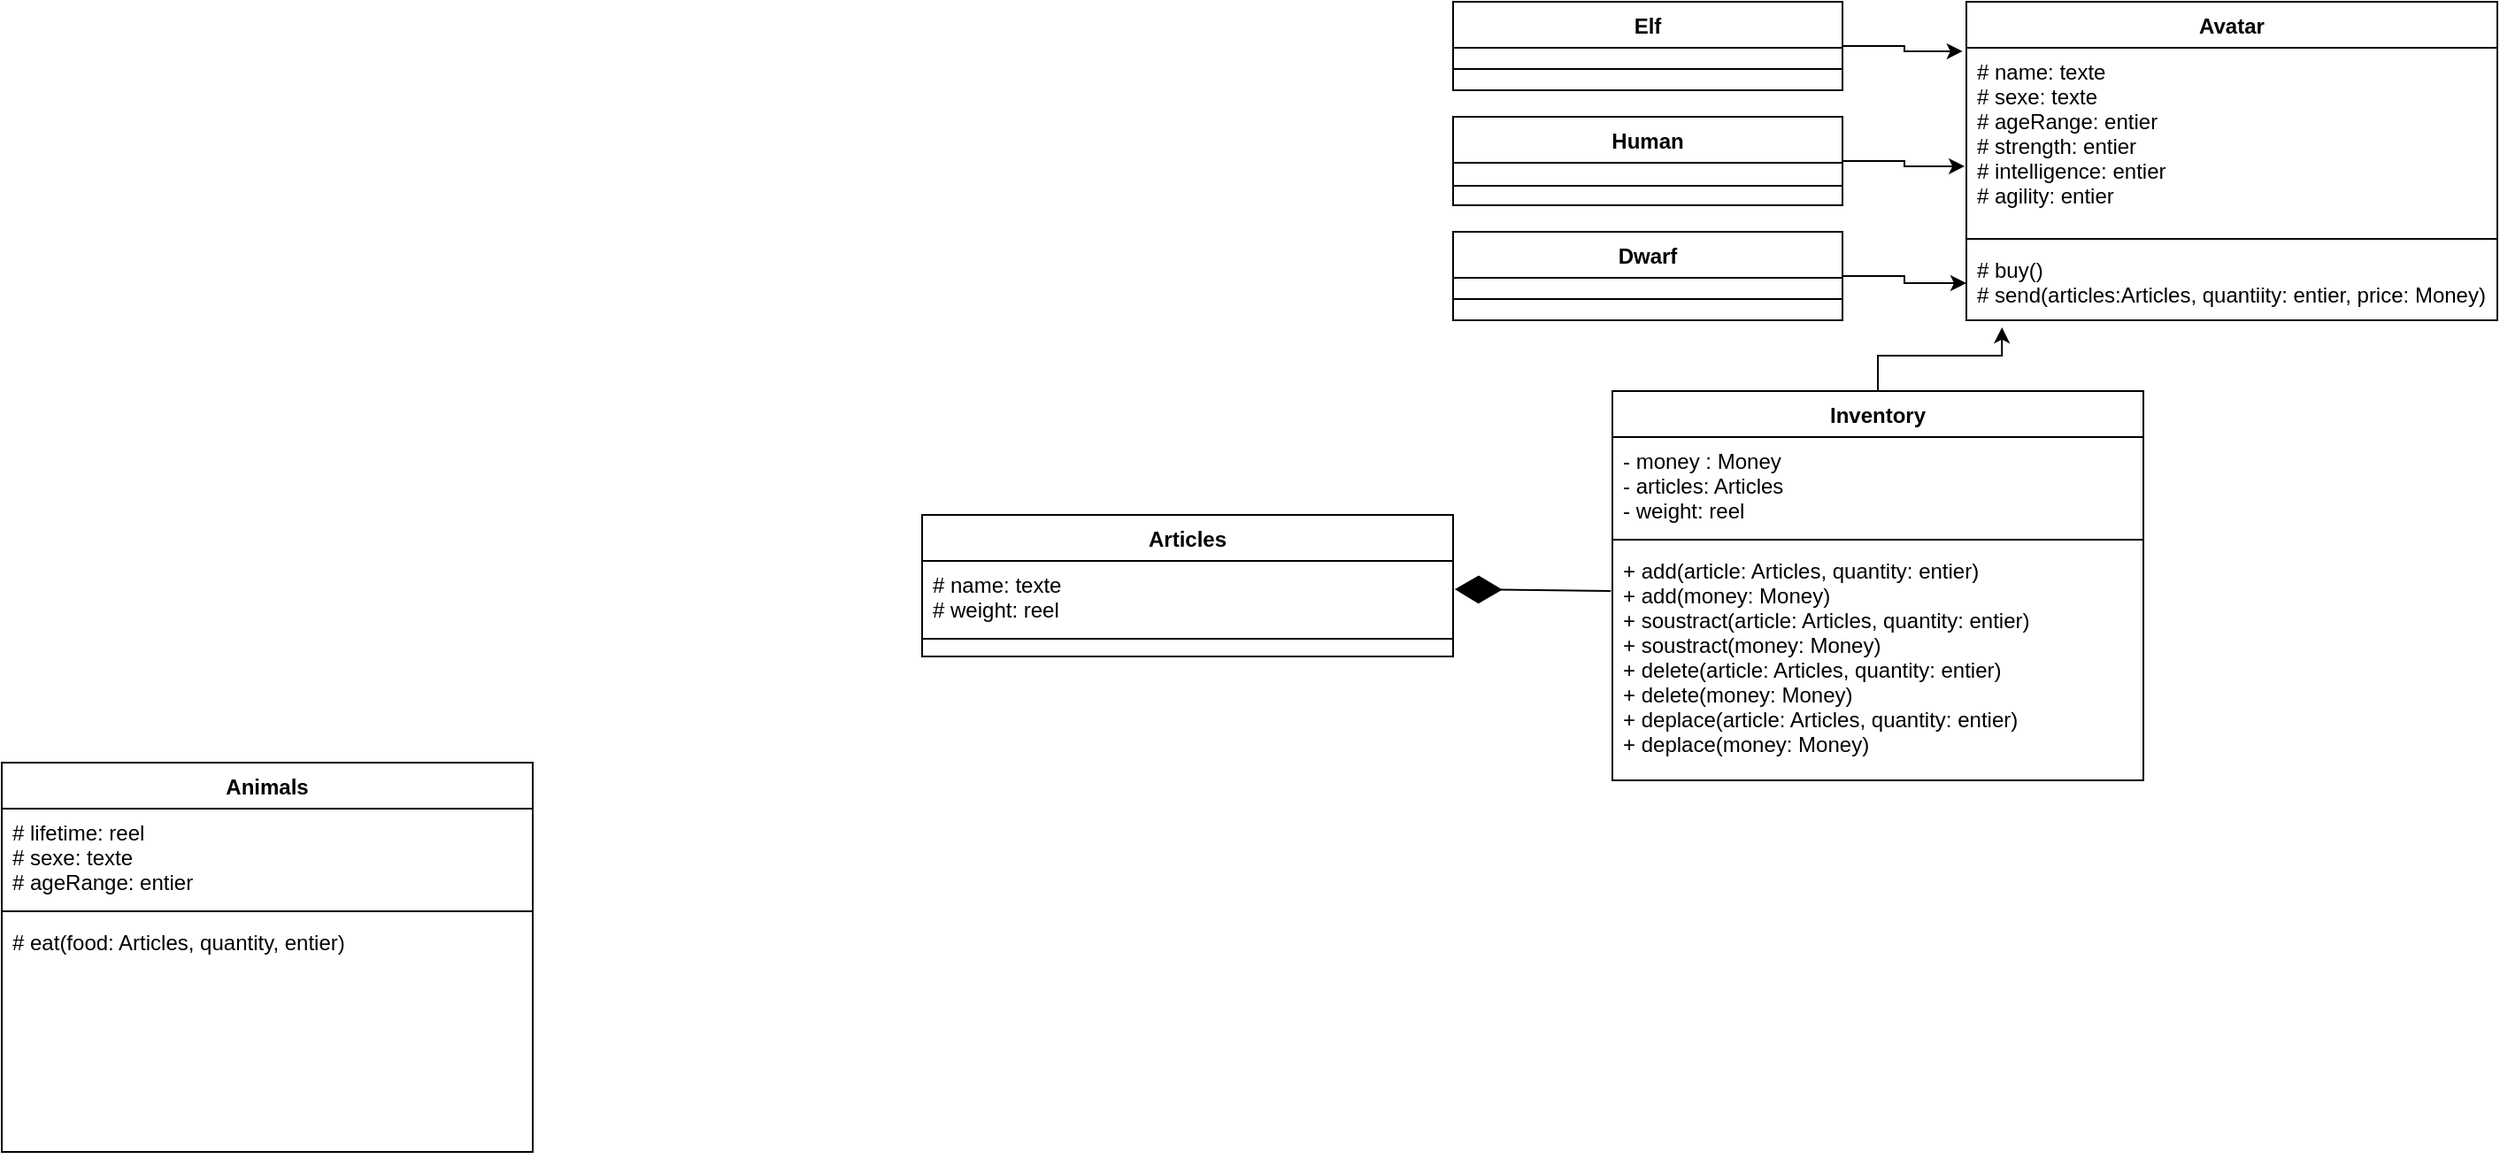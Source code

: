 <mxfile version="15.5.6" type="device"><diagram id="076MMHrkghBj9XzJRBfZ" name="Page-1"><mxGraphModel dx="1422" dy="10208" grid="1" gridSize="10" guides="1" tooltips="1" connect="1" arrows="1" fold="1" page="1" pageScale="1" pageWidth="3300" pageHeight="4681" math="0" shadow="0"><root><mxCell id="0"/><mxCell id="1" parent="0"/><mxCell id="Vh0GOQsvKfNzjSSwY5Kj-1" value="Avatar" style="swimlane;fontStyle=1;align=center;verticalAlign=top;childLayout=stackLayout;horizontal=1;startSize=26;horizontalStack=0;resizeParent=1;resizeParentMax=0;resizeLast=0;collapsible=1;marginBottom=0;" vertex="1" parent="1"><mxGeometry x="1350" y="-5520" width="300" height="180" as="geometry"/></mxCell><mxCell id="Vh0GOQsvKfNzjSSwY5Kj-2" value="# name: texte&#10;# sexe: texte&#10;# ageRange: entier&#10;# strength: entier&#10;# intelligence: entier&#10;# agility: entier" style="text;strokeColor=none;fillColor=none;align=left;verticalAlign=top;spacingLeft=4;spacingRight=4;overflow=hidden;rotatable=0;points=[[0,0.5],[1,0.5]];portConstraint=eastwest;" vertex="1" parent="Vh0GOQsvKfNzjSSwY5Kj-1"><mxGeometry y="26" width="300" height="104" as="geometry"/></mxCell><mxCell id="Vh0GOQsvKfNzjSSwY5Kj-3" value="" style="line;strokeWidth=1;fillColor=none;align=left;verticalAlign=middle;spacingTop=-1;spacingLeft=3;spacingRight=3;rotatable=0;labelPosition=right;points=[];portConstraint=eastwest;" vertex="1" parent="Vh0GOQsvKfNzjSSwY5Kj-1"><mxGeometry y="130" width="300" height="8" as="geometry"/></mxCell><mxCell id="Vh0GOQsvKfNzjSSwY5Kj-4" value="# buy()&#10;# send(articles:Articles, quantiity: entier, price: Money)" style="text;strokeColor=none;fillColor=none;align=left;verticalAlign=top;spacingLeft=4;spacingRight=4;overflow=hidden;rotatable=0;points=[[0,0.5],[1,0.5]];portConstraint=eastwest;" vertex="1" parent="Vh0GOQsvKfNzjSSwY5Kj-1"><mxGeometry y="138" width="300" height="42" as="geometry"/></mxCell><mxCell id="Vh0GOQsvKfNzjSSwY5Kj-22" style="edgeStyle=orthogonalEdgeStyle;rounded=0;orthogonalLoop=1;jettySize=auto;html=1;" edge="1" parent="1" source="Vh0GOQsvKfNzjSSwY5Kj-5" target="Vh0GOQsvKfNzjSSwY5Kj-4"><mxGeometry relative="1" as="geometry"/></mxCell><mxCell id="Vh0GOQsvKfNzjSSwY5Kj-5" value="Dwarf" style="swimlane;fontStyle=1;align=center;verticalAlign=top;childLayout=stackLayout;horizontal=1;startSize=26;horizontalStack=0;resizeParent=1;resizeParentMax=0;resizeLast=0;collapsible=1;marginBottom=0;" vertex="1" parent="1"><mxGeometry x="1060" y="-5390" width="220" height="50" as="geometry"/></mxCell><mxCell id="Vh0GOQsvKfNzjSSwY5Kj-7" value="" style="line;strokeWidth=1;fillColor=none;align=left;verticalAlign=middle;spacingTop=-1;spacingLeft=3;spacingRight=3;rotatable=0;labelPosition=right;points=[];portConstraint=eastwest;" vertex="1" parent="Vh0GOQsvKfNzjSSwY5Kj-5"><mxGeometry y="26" width="220" height="24" as="geometry"/></mxCell><mxCell id="Vh0GOQsvKfNzjSSwY5Kj-21" style="edgeStyle=orthogonalEdgeStyle;rounded=0;orthogonalLoop=1;jettySize=auto;html=1;exitX=1;exitY=0.5;exitDx=0;exitDy=0;entryX=-0.003;entryY=0.644;entryDx=0;entryDy=0;entryPerimeter=0;" edge="1" parent="1" source="Vh0GOQsvKfNzjSSwY5Kj-11" target="Vh0GOQsvKfNzjSSwY5Kj-2"><mxGeometry relative="1" as="geometry"/></mxCell><mxCell id="Vh0GOQsvKfNzjSSwY5Kj-11" value="Human" style="swimlane;fontStyle=1;align=center;verticalAlign=top;childLayout=stackLayout;horizontal=1;startSize=26;horizontalStack=0;resizeParent=1;resizeParentMax=0;resizeLast=0;collapsible=1;marginBottom=0;" vertex="1" parent="1"><mxGeometry x="1060" y="-5455" width="220" height="50" as="geometry"/></mxCell><mxCell id="Vh0GOQsvKfNzjSSwY5Kj-23" style="edgeStyle=orthogonalEdgeStyle;rounded=0;orthogonalLoop=1;jettySize=auto;html=1;exitX=1;exitY=0.5;exitDx=0;exitDy=0;entryX=-0.007;entryY=0.019;entryDx=0;entryDy=0;entryPerimeter=0;" edge="1" parent="1" source="Vh0GOQsvKfNzjSSwY5Kj-13" target="Vh0GOQsvKfNzjSSwY5Kj-2"><mxGeometry relative="1" as="geometry"/></mxCell><mxCell id="Vh0GOQsvKfNzjSSwY5Kj-13" value="Elf" style="swimlane;fontStyle=1;align=center;verticalAlign=top;childLayout=stackLayout;horizontal=1;startSize=26;horizontalStack=0;resizeParent=1;resizeParentMax=0;resizeLast=0;collapsible=1;marginBottom=0;" vertex="1" parent="1"><mxGeometry x="1060" y="-5520" width="220" height="50" as="geometry"/></mxCell><mxCell id="Vh0GOQsvKfNzjSSwY5Kj-14" value="" style="line;strokeWidth=1;fillColor=none;align=left;verticalAlign=middle;spacingTop=-1;spacingLeft=3;spacingRight=3;rotatable=0;labelPosition=right;points=[];portConstraint=eastwest;" vertex="1" parent="Vh0GOQsvKfNzjSSwY5Kj-13"><mxGeometry y="26" width="220" height="24" as="geometry"/></mxCell><mxCell id="Vh0GOQsvKfNzjSSwY5Kj-12" value="" style="line;strokeWidth=1;fillColor=none;align=left;verticalAlign=middle;spacingTop=-1;spacingLeft=3;spacingRight=3;rotatable=0;labelPosition=right;points=[];portConstraint=eastwest;" vertex="1" parent="1"><mxGeometry x="1060" y="-5442" width="220" height="52" as="geometry"/></mxCell><mxCell id="Vh0GOQsvKfNzjSSwY5Kj-26" style="edgeStyle=orthogonalEdgeStyle;rounded=0;orthogonalLoop=1;jettySize=auto;html=1;exitX=0.5;exitY=0;exitDx=0;exitDy=0;entryX=0.067;entryY=1.095;entryDx=0;entryDy=0;entryPerimeter=0;" edge="1" parent="1" target="Vh0GOQsvKfNzjSSwY5Kj-4"><mxGeometry relative="1" as="geometry"><mxPoint x="1300" y="-5300" as="sourcePoint"/><Array as="points"><mxPoint x="1300" y="-5320"/><mxPoint x="1370" y="-5320"/></Array></mxGeometry></mxCell><mxCell id="Vh0GOQsvKfNzjSSwY5Kj-28" value="Inventory" style="swimlane;fontStyle=1;align=center;verticalAlign=top;childLayout=stackLayout;horizontal=1;startSize=26;horizontalStack=0;resizeParent=1;resizeParentMax=0;resizeLast=0;collapsible=1;marginBottom=0;" vertex="1" parent="1"><mxGeometry x="1150" y="-5300" width="300" height="220" as="geometry"/></mxCell><mxCell id="Vh0GOQsvKfNzjSSwY5Kj-29" value="- money : Money&#10;- articles: Articles&#10;- weight: reel" style="text;strokeColor=none;fillColor=none;align=left;verticalAlign=top;spacingLeft=4;spacingRight=4;overflow=hidden;rotatable=0;points=[[0,0.5],[1,0.5]];portConstraint=eastwest;" vertex="1" parent="Vh0GOQsvKfNzjSSwY5Kj-28"><mxGeometry y="26" width="300" height="54" as="geometry"/></mxCell><mxCell id="Vh0GOQsvKfNzjSSwY5Kj-30" value="" style="line;strokeWidth=1;fillColor=none;align=left;verticalAlign=middle;spacingTop=-1;spacingLeft=3;spacingRight=3;rotatable=0;labelPosition=right;points=[];portConstraint=eastwest;" vertex="1" parent="Vh0GOQsvKfNzjSSwY5Kj-28"><mxGeometry y="80" width="300" height="8" as="geometry"/></mxCell><mxCell id="Vh0GOQsvKfNzjSSwY5Kj-31" value="+ add(article: Articles, quantity: entier)&#10;+ add(money: Money)&#10;+ soustract(article: Articles, quantity: entier)&#10;+ soustract(money: Money)&#10;+ delete(article: Articles, quantity: entier)&#10;+ delete(money: Money)&#10;+ deplace(article: Articles, quantity: entier)&#10;+ deplace(money: Money)&#10;&#10;" style="text;strokeColor=none;fillColor=none;align=left;verticalAlign=top;spacingLeft=4;spacingRight=4;overflow=hidden;rotatable=0;points=[[0,0.5],[1,0.5]];portConstraint=eastwest;" vertex="1" parent="Vh0GOQsvKfNzjSSwY5Kj-28"><mxGeometry y="88" width="300" height="132" as="geometry"/></mxCell><mxCell id="Vh0GOQsvKfNzjSSwY5Kj-32" value="Articles" style="swimlane;fontStyle=1;align=center;verticalAlign=top;childLayout=stackLayout;horizontal=1;startSize=26;horizontalStack=0;resizeParent=1;resizeParentMax=0;resizeLast=0;collapsible=1;marginBottom=0;" vertex="1" parent="1"><mxGeometry x="760" y="-5230" width="300" height="80" as="geometry"/></mxCell><mxCell id="Vh0GOQsvKfNzjSSwY5Kj-33" value="# name: texte&#10;# weight: reel" style="text;strokeColor=none;fillColor=none;align=left;verticalAlign=top;spacingLeft=4;spacingRight=4;overflow=hidden;rotatable=0;points=[[0,0.5],[1,0.5]];portConstraint=eastwest;" vertex="1" parent="Vh0GOQsvKfNzjSSwY5Kj-32"><mxGeometry y="26" width="300" height="34" as="geometry"/></mxCell><mxCell id="Vh0GOQsvKfNzjSSwY5Kj-34" value="" style="line;strokeWidth=1;fillColor=none;align=left;verticalAlign=middle;spacingTop=-1;spacingLeft=3;spacingRight=3;rotatable=0;labelPosition=right;points=[];portConstraint=eastwest;" vertex="1" parent="Vh0GOQsvKfNzjSSwY5Kj-32"><mxGeometry y="60" width="300" height="20" as="geometry"/></mxCell><mxCell id="Vh0GOQsvKfNzjSSwY5Kj-37" value="" style="endArrow=diamondThin;endFill=1;endSize=24;html=1;rounded=0;entryX=1.003;entryY=0.182;entryDx=0;entryDy=0;entryPerimeter=0;exitX=-0.003;exitY=0.189;exitDx=0;exitDy=0;exitPerimeter=0;" edge="1" parent="1" source="Vh0GOQsvKfNzjSSwY5Kj-31"><mxGeometry width="160" relative="1" as="geometry"><mxPoint x="1140" y="-5190" as="sourcePoint"/><mxPoint x="1060.9" y="-5187.976" as="targetPoint"/></mxGeometry></mxCell><mxCell id="Vh0GOQsvKfNzjSSwY5Kj-39" value="Animals" style="swimlane;fontStyle=1;align=center;verticalAlign=top;childLayout=stackLayout;horizontal=1;startSize=26;horizontalStack=0;resizeParent=1;resizeParentMax=0;resizeLast=0;collapsible=1;marginBottom=0;" vertex="1" parent="1"><mxGeometry x="240" y="-5090" width="300" height="220" as="geometry"/></mxCell><mxCell id="Vh0GOQsvKfNzjSSwY5Kj-40" value="# lifetime: reel&#10;# sexe: texte&#10;# ageRange: entier" style="text;strokeColor=none;fillColor=none;align=left;verticalAlign=top;spacingLeft=4;spacingRight=4;overflow=hidden;rotatable=0;points=[[0,0.5],[1,0.5]];portConstraint=eastwest;" vertex="1" parent="Vh0GOQsvKfNzjSSwY5Kj-39"><mxGeometry y="26" width="300" height="54" as="geometry"/></mxCell><mxCell id="Vh0GOQsvKfNzjSSwY5Kj-41" value="" style="line;strokeWidth=1;fillColor=none;align=left;verticalAlign=middle;spacingTop=-1;spacingLeft=3;spacingRight=3;rotatable=0;labelPosition=right;points=[];portConstraint=eastwest;" vertex="1" parent="Vh0GOQsvKfNzjSSwY5Kj-39"><mxGeometry y="80" width="300" height="8" as="geometry"/></mxCell><mxCell id="Vh0GOQsvKfNzjSSwY5Kj-42" value="# eat(food: Articles, quantity, entier)&#10;" style="text;strokeColor=none;fillColor=none;align=left;verticalAlign=top;spacingLeft=4;spacingRight=4;overflow=hidden;rotatable=0;points=[[0,0.5],[1,0.5]];portConstraint=eastwest;" vertex="1" parent="Vh0GOQsvKfNzjSSwY5Kj-39"><mxGeometry y="88" width="300" height="132" as="geometry"/></mxCell></root></mxGraphModel></diagram></mxfile>